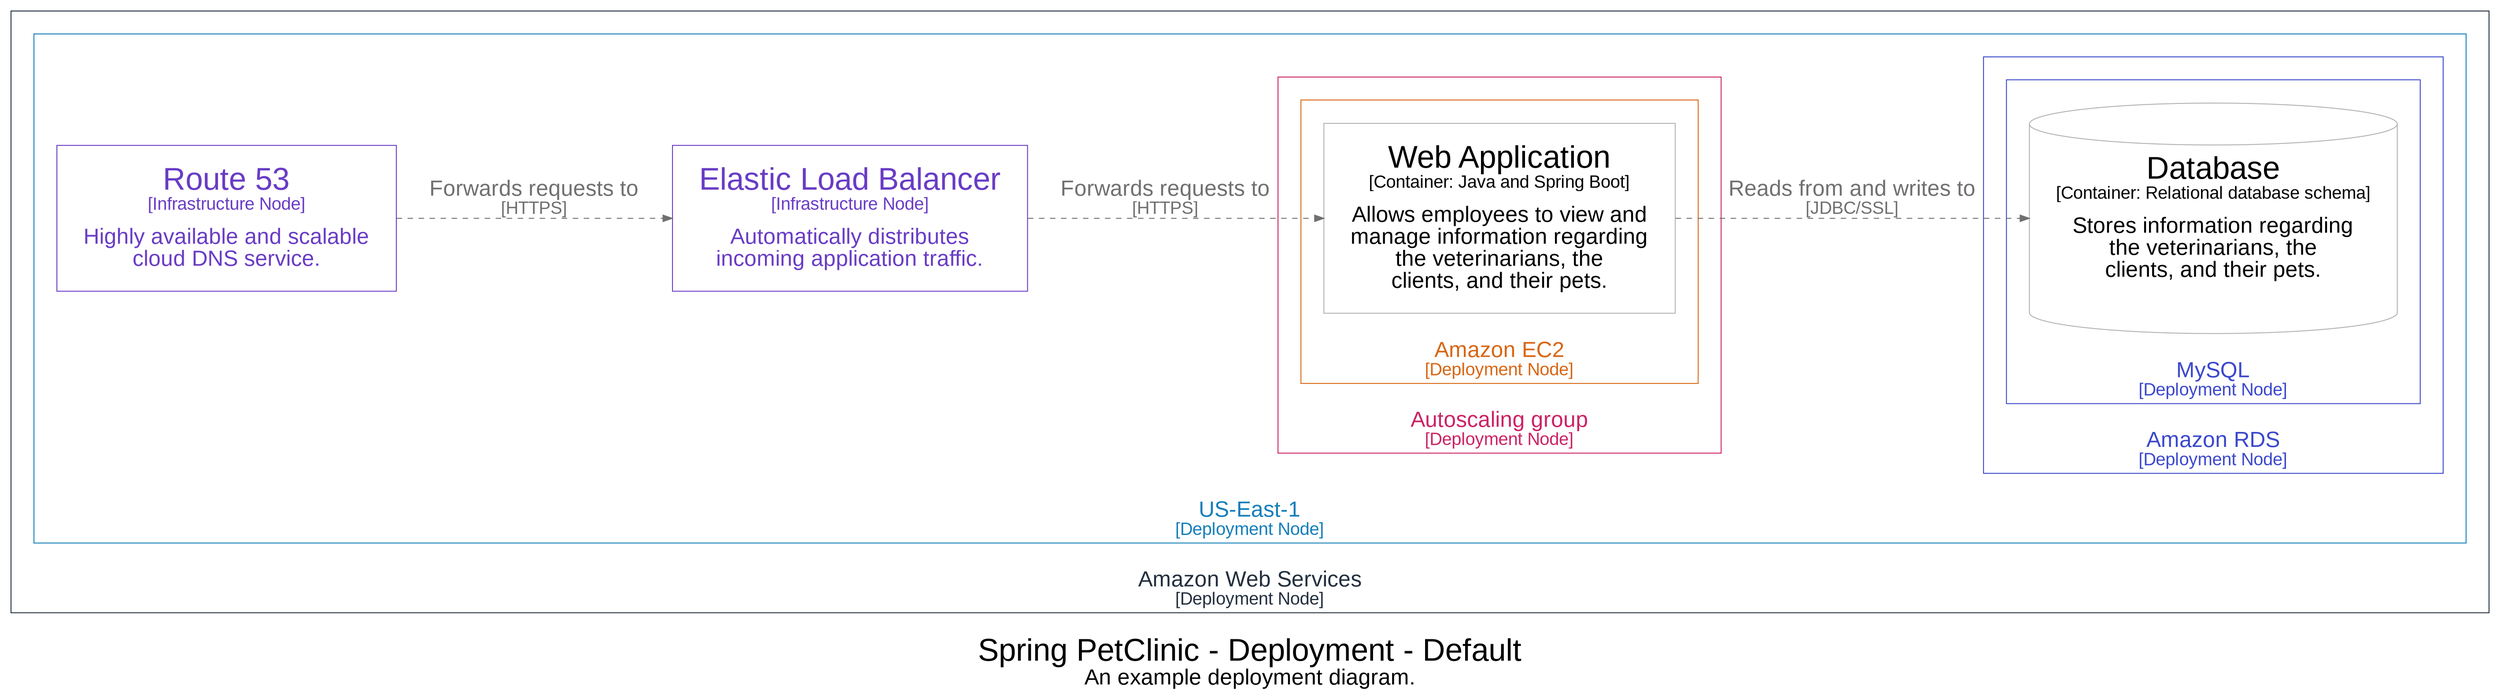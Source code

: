digraph {
  compound=true
  graph [fontname="Arial", rankdir=LR, ranksep=1.0, nodesep=1.0]
  node [fontname="Arial", shape=box, margin="0.4,0.3"]
  edge [fontname="Arial"]
  label=<<br /><font point-size="34">Spring PetClinic - Deployment - Default</font><br /><font point-size="24">An example deployment diagram.</font>>

  subgraph cluster_5 {
    margin=25
    label=<<font point-size="24">Amazon Web Services</font><br /><font point-size="19">[Deployment Node]</font>>
    labelloc=b
    color="#232f3e"
    fontcolor="#232f3e"
    fillcolor="#ffffff"

    subgraph cluster_6 {
      margin=25
      label=<<font point-size="24">US-East-1</font><br /><font point-size="19">[Deployment Node]</font>>
      labelloc=b
      color="#147eba"
      fontcolor="#147eba"
      fillcolor="#ffffff"

      subgraph cluster_14 {
        margin=25
        label=<<font point-size="24">Amazon RDS</font><br /><font point-size="19">[Deployment Node]</font>>
        labelloc=b
        color="#3b48cc"
        fontcolor="#3b48cc"
        fillcolor="#ffffff"

        subgraph cluster_15 {
          margin=25
          label=<<font point-size="24">MySQL</font><br /><font point-size="19">[Deployment Node]</font>>
          labelloc=b
          color="#3b48cc"
          fontcolor="#3b48cc"
          fillcolor="#ffffff"

          16 [id=16,shape=cylinder, label=<<font point-size="34">Database</font><br /><font point-size="19">[Container: Relational database schema]</font><br /><br /><font point-size="24">Stores information regarding<br />the veterinarians, the<br />clients, and their pets.</font>>, style=filled, color="#b2b2b2", fillcolor="#ffffff", fontcolor="#000000"]
        }

      }

      subgraph cluster_7 {
        margin=25
        label=<<font point-size="24">Autoscaling group</font><br /><font point-size="19">[Deployment Node]</font>>
        labelloc=b
        color="#cc2264"
        fontcolor="#cc2264"
        fillcolor="#ffffff"

        subgraph cluster_8 {
          margin=25
          label=<<font point-size="24">Amazon EC2</font><br /><font point-size="19">[Deployment Node]</font>>
          labelloc=b
          color="#d86613"
          fontcolor="#d86613"
          fillcolor="#ffffff"

          9 [id=9,shape=rect, label=<<font point-size="34">Web Application</font><br /><font point-size="19">[Container: Java and Spring Boot]</font><br /><br /><font point-size="24">Allows employees to view and<br />manage information regarding<br />the veterinarians, the<br />clients, and their pets.</font>>, style=filled, color="#b2b2b2", fillcolor="#ffffff", fontcolor="#000000"]
        }

      }

      11 [id=11,shape=rect, label=<<font point-size="34">Elastic Load Balancer</font><br /><font point-size="19">[Infrastructure Node]</font><br /><br /><font point-size="24">Automatically distributes<br />incoming application traffic.</font>>, style=filled, color="#693cc5", fillcolor="#ffffff", fontcolor="#693cc5"]
      10 [id=10,shape=rect, label=<<font point-size="34">Route 53</font><br /><font point-size="19">[Infrastructure Node]</font><br /><br /><font point-size="24">Highly available and scalable<br />cloud DNS service.</font>>, style=filled, color="#693cc5", fillcolor="#ffffff", fontcolor="#693cc5"]
    }

  }

  10 -> 11 [id=12, label=<<font point-size="24">Forwards requests to</font><br /><font point-size="19">[HTTPS]</font>>, style="dashed", color="#707070", fontcolor="#707070"]
  11 -> 9 [id=13, label=<<font point-size="24">Forwards requests to</font><br /><font point-size="19">[HTTPS]</font>>, style="dashed", color="#707070", fontcolor="#707070"]
  9 -> 16 [id=17, label=<<font point-size="24">Reads from and writes to</font><br /><font point-size="19">[JDBC/SSL]</font>>, style="dashed", color="#707070", fontcolor="#707070"]
}